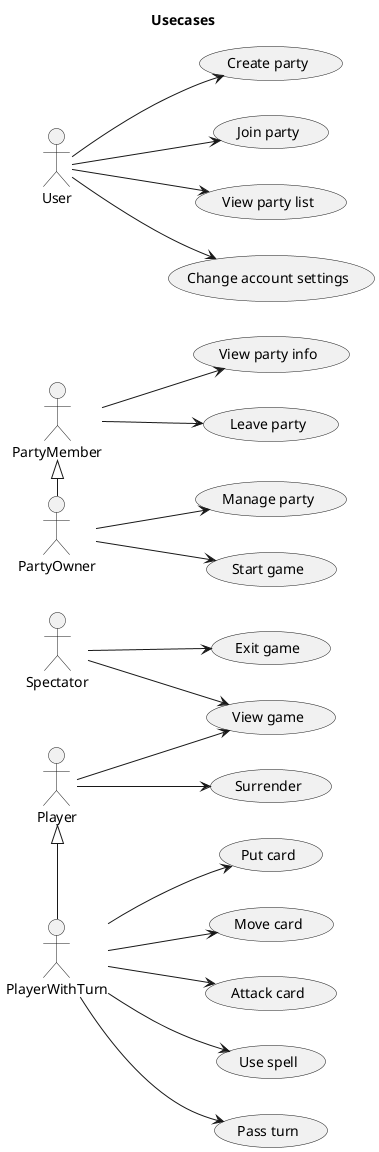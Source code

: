 @startuml 
title "Usecases"
left to right direction

actor Spectator
actor PlayerWithTurn
actor Player 
actor PartyOwner
actor PartyMember
actor User

:Player: <|-r- :PlayerWithTurn:
:PartyMember: <|-r- :PartyOwner:

:User: --> (Create party)
:User: --> (Join party)
:User: --> (View party list)
:User: --> (Change account settings)

:PartyMember: --> (View party info)
:PartyMember: --> (Leave party)

:PartyOwner: --> (Manage party)
:PartyOwner: --> (Start game)

:Spectator: --> (Exit game)
:Spectator: --> (View game)

:Player: --> (Surrender)
:Player: --> (View game)

:PlayerWithTurn: --> (Put card)
:PlayerWithTurn: --> (Move card)
:PlayerWithTurn: --> (Attack card)
:PlayerWithTurn: --> (Use spell)
:PlayerWithTurn: --> (Pass turn)
@enduml 